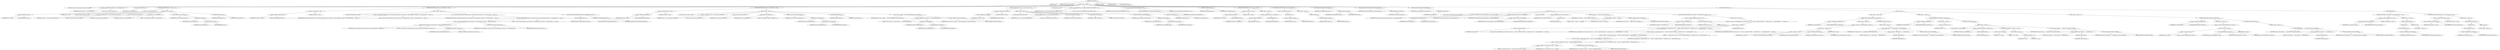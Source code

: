 digraph "runCommand" {  
"475" [label = <(METHOD,runCommand)<SUB>258</SUB>> ]
"36" [label = <(PARAM,this)<SUB>258</SUB>> ]
"476" [label = <(PARAM,Commandline toExecute)<SUB>258</SUB>> ]
"477" [label = <(BLOCK,&lt;empty&gt;,&lt;empty&gt;)<SUB>258</SUB>> ]
"30" [label = <(LOCAL,Environment env: org.apache.tools.ant.types.Environment)> ]
"478" [label = <(&lt;operator&gt;.assignment,Environment env = new Environment())<SUB>266</SUB>> ]
"479" [label = <(IDENTIFIER,env,Environment env = new Environment())<SUB>266</SUB>> ]
"480" [label = <(&lt;operator&gt;.alloc,new Environment())<SUB>266</SUB>> ]
"481" [label = <(&lt;init&gt;,new Environment())<SUB>266</SUB>> ]
"29" [label = <(IDENTIFIER,env,new Environment())<SUB>266</SUB>> ]
"482" [label = <(CONTROL_STRUCTURE,if (port &gt; 0),if (port &gt; 0))<SUB>268</SUB>> ]
"483" [label = <(&lt;operator&gt;.greaterThan,port &gt; 0)<SUB>268</SUB>> ]
"484" [label = <(&lt;operator&gt;.fieldAccess,this.port)<SUB>268</SUB>> ]
"485" [label = <(IDENTIFIER,this,port &gt; 0)<SUB>268</SUB>> ]
"486" [label = <(FIELD_IDENTIFIER,port,port)<SUB>268</SUB>> ]
"487" [label = <(LITERAL,0,port &gt; 0)<SUB>268</SUB>> ]
"488" [label = <(BLOCK,&lt;empty&gt;,&lt;empty&gt;)<SUB>268</SUB>> ]
"32" [label = <(LOCAL,Environment.Variable var: ANY)> ]
"489" [label = <(&lt;operator&gt;.assignment,ANY var = new Environment.Variable())<SUB>269</SUB>> ]
"490" [label = <(IDENTIFIER,var,ANY var = new Environment.Variable())<SUB>269</SUB>> ]
"491" [label = <(&lt;operator&gt;.alloc,new Environment.Variable())<SUB>269</SUB>> ]
"492" [label = <(&lt;init&gt;,new Environment.Variable())<SUB>269</SUB>> ]
"31" [label = <(IDENTIFIER,var,new Environment.Variable())<SUB>269</SUB>> ]
"493" [label = <(setKey,setKey(&quot;CVS_CLIENT_PORT&quot;))<SUB>270</SUB>> ]
"494" [label = <(IDENTIFIER,var,setKey(&quot;CVS_CLIENT_PORT&quot;))<SUB>270</SUB>> ]
"495" [label = <(LITERAL,&quot;CVS_CLIENT_PORT&quot;,setKey(&quot;CVS_CLIENT_PORT&quot;))<SUB>270</SUB>> ]
"496" [label = <(setValue,setValue(String.valueOf(port)))<SUB>271</SUB>> ]
"497" [label = <(IDENTIFIER,var,setValue(String.valueOf(port)))<SUB>271</SUB>> ]
"498" [label = <(valueOf,String.valueOf(port))<SUB>271</SUB>> ]
"499" [label = <(IDENTIFIER,String,String.valueOf(port))<SUB>271</SUB>> ]
"500" [label = <(&lt;operator&gt;.fieldAccess,this.port)<SUB>271</SUB>> ]
"501" [label = <(IDENTIFIER,this,String.valueOf(port))<SUB>271</SUB>> ]
"502" [label = <(FIELD_IDENTIFIER,port,port)<SUB>271</SUB>> ]
"503" [label = <(addVariable,addVariable(var))<SUB>272</SUB>> ]
"504" [label = <(IDENTIFIER,env,addVariable(var))<SUB>272</SUB>> ]
"505" [label = <(IDENTIFIER,var,addVariable(var))<SUB>272</SUB>> ]
"506" [label = <(CONTROL_STRUCTURE,if (passFile == null),if (passFile == null))<SUB>279</SUB>> ]
"507" [label = <(&lt;operator&gt;.equals,passFile == null)<SUB>279</SUB>> ]
"508" [label = <(&lt;operator&gt;.fieldAccess,this.passFile)<SUB>279</SUB>> ]
"509" [label = <(IDENTIFIER,this,passFile == null)<SUB>279</SUB>> ]
"510" [label = <(FIELD_IDENTIFIER,passFile,passFile)<SUB>279</SUB>> ]
"511" [label = <(LITERAL,null,passFile == null)<SUB>279</SUB>> ]
"512" [label = <(BLOCK,&lt;empty&gt;,&lt;empty&gt;)<SUB>279</SUB>> ]
"34" [label = <(LOCAL,File defaultPassFile: java.io.File)> ]
"513" [label = <(&lt;operator&gt;.assignment,File defaultPassFile = new File(System.getProperty(&quot;cygwin.user.home&quot;, System.getProperty(&quot;user.home&quot;)) + File.separatorChar + &quot;.cvspass&quot;))<SUB>281</SUB>> ]
"514" [label = <(IDENTIFIER,defaultPassFile,File defaultPassFile = new File(System.getProperty(&quot;cygwin.user.home&quot;, System.getProperty(&quot;user.home&quot;)) + File.separatorChar + &quot;.cvspass&quot;))<SUB>281</SUB>> ]
"515" [label = <(&lt;operator&gt;.alloc,new File(System.getProperty(&quot;cygwin.user.home&quot;, System.getProperty(&quot;user.home&quot;)) + File.separatorChar + &quot;.cvspass&quot;))<SUB>281</SUB>> ]
"516" [label = <(&lt;init&gt;,new File(System.getProperty(&quot;cygwin.user.home&quot;, System.getProperty(&quot;user.home&quot;)) + File.separatorChar + &quot;.cvspass&quot;))<SUB>281</SUB>> ]
"33" [label = <(IDENTIFIER,defaultPassFile,new File(System.getProperty(&quot;cygwin.user.home&quot;, System.getProperty(&quot;user.home&quot;)) + File.separatorChar + &quot;.cvspass&quot;))<SUB>281</SUB>> ]
"517" [label = <(&lt;operator&gt;.addition,System.getProperty(&quot;cygwin.user.home&quot;, System.getProperty(&quot;user.home&quot;)) + File.separatorChar + &quot;.cvspass&quot;)<SUB>282</SUB>> ]
"518" [label = <(&lt;operator&gt;.addition,System.getProperty(&quot;cygwin.user.home&quot;, System.getProperty(&quot;user.home&quot;)) + File.separatorChar)<SUB>282</SUB>> ]
"519" [label = <(getProperty,System.getProperty(&quot;cygwin.user.home&quot;, System.getProperty(&quot;user.home&quot;)))<SUB>282</SUB>> ]
"520" [label = <(IDENTIFIER,System,System.getProperty(&quot;cygwin.user.home&quot;, System.getProperty(&quot;user.home&quot;)))<SUB>282</SUB>> ]
"521" [label = <(LITERAL,&quot;cygwin.user.home&quot;,System.getProperty(&quot;cygwin.user.home&quot;, System.getProperty(&quot;user.home&quot;)))<SUB>282</SUB>> ]
"522" [label = <(getProperty,System.getProperty(&quot;user.home&quot;))<SUB>283</SUB>> ]
"523" [label = <(IDENTIFIER,System,System.getProperty(&quot;user.home&quot;))<SUB>283</SUB>> ]
"524" [label = <(LITERAL,&quot;user.home&quot;,System.getProperty(&quot;user.home&quot;))<SUB>283</SUB>> ]
"525" [label = <(&lt;operator&gt;.fieldAccess,File.separatorChar)<SUB>284</SUB>> ]
"526" [label = <(IDENTIFIER,File,System.getProperty(&quot;cygwin.user.home&quot;, System.getProperty(&quot;user.home&quot;)) + File.separatorChar)<SUB>284</SUB>> ]
"527" [label = <(FIELD_IDENTIFIER,separatorChar,separatorChar)<SUB>284</SUB>> ]
"528" [label = <(LITERAL,&quot;.cvspass&quot;,System.getProperty(&quot;cygwin.user.home&quot;, System.getProperty(&quot;user.home&quot;)) + File.separatorChar + &quot;.cvspass&quot;)<SUB>284</SUB>> ]
"529" [label = <(CONTROL_STRUCTURE,if (defaultPassFile.exists()),if (defaultPassFile.exists()))<SUB>286</SUB>> ]
"530" [label = <(exists,defaultPassFile.exists())<SUB>286</SUB>> ]
"531" [label = <(IDENTIFIER,defaultPassFile,defaultPassFile.exists())<SUB>286</SUB>> ]
"532" [label = <(setPassfile,this.setPassfile(defaultPassFile))<SUB>287</SUB>> ]
"35" [label = <(IDENTIFIER,this,this.setPassfile(defaultPassFile))<SUB>287</SUB>> ]
"533" [label = <(IDENTIFIER,defaultPassFile,this.setPassfile(defaultPassFile))<SUB>287</SUB>> ]
"534" [label = <(CONTROL_STRUCTURE,if (passFile != null),if (passFile != null))<SUB>290</SUB>> ]
"535" [label = <(&lt;operator&gt;.notEquals,passFile != null)<SUB>290</SUB>> ]
"536" [label = <(&lt;operator&gt;.fieldAccess,this.passFile)<SUB>290</SUB>> ]
"537" [label = <(IDENTIFIER,this,passFile != null)<SUB>290</SUB>> ]
"538" [label = <(FIELD_IDENTIFIER,passFile,passFile)<SUB>290</SUB>> ]
"539" [label = <(LITERAL,null,passFile != null)<SUB>290</SUB>> ]
"540" [label = <(BLOCK,&lt;empty&gt;,&lt;empty&gt;)<SUB>290</SUB>> ]
"38" [label = <(LOCAL,Environment.Variable var: ANY)> ]
"541" [label = <(&lt;operator&gt;.assignment,ANY var = new Environment.Variable())<SUB>291</SUB>> ]
"542" [label = <(IDENTIFIER,var,ANY var = new Environment.Variable())<SUB>291</SUB>> ]
"543" [label = <(&lt;operator&gt;.alloc,new Environment.Variable())<SUB>291</SUB>> ]
"544" [label = <(&lt;init&gt;,new Environment.Variable())<SUB>291</SUB>> ]
"37" [label = <(IDENTIFIER,var,new Environment.Variable())<SUB>291</SUB>> ]
"545" [label = <(setKey,setKey(&quot;CVS_PASSFILE&quot;))<SUB>292</SUB>> ]
"546" [label = <(IDENTIFIER,var,setKey(&quot;CVS_PASSFILE&quot;))<SUB>292</SUB>> ]
"547" [label = <(LITERAL,&quot;CVS_PASSFILE&quot;,setKey(&quot;CVS_PASSFILE&quot;))<SUB>292</SUB>> ]
"548" [label = <(setValue,setValue(String.valueOf(passFile)))<SUB>293</SUB>> ]
"549" [label = <(IDENTIFIER,var,setValue(String.valueOf(passFile)))<SUB>293</SUB>> ]
"550" [label = <(valueOf,String.valueOf(passFile))<SUB>293</SUB>> ]
"551" [label = <(IDENTIFIER,String,String.valueOf(passFile))<SUB>293</SUB>> ]
"552" [label = <(&lt;operator&gt;.fieldAccess,this.passFile)<SUB>293</SUB>> ]
"553" [label = <(IDENTIFIER,this,String.valueOf(passFile))<SUB>293</SUB>> ]
"554" [label = <(FIELD_IDENTIFIER,passFile,passFile)<SUB>293</SUB>> ]
"555" [label = <(addVariable,addVariable(var))<SUB>294</SUB>> ]
"556" [label = <(IDENTIFIER,env,addVariable(var))<SUB>294</SUB>> ]
"557" [label = <(IDENTIFIER,var,addVariable(var))<SUB>294</SUB>> ]
"558" [label = <(log,log(&quot;Using cvs passfile: &quot; + String.valueOf(passFile), Project.MSG_INFO))<SUB>295</SUB>> ]
"39" [label = <(IDENTIFIER,this,log(&quot;Using cvs passfile: &quot; + String.valueOf(passFile), Project.MSG_INFO))<SUB>295</SUB>> ]
"559" [label = <(&lt;operator&gt;.addition,&quot;Using cvs passfile: &quot; + String.valueOf(passFile))<SUB>295</SUB>> ]
"560" [label = <(LITERAL,&quot;Using cvs passfile: &quot;,&quot;Using cvs passfile: &quot; + String.valueOf(passFile))<SUB>295</SUB>> ]
"561" [label = <(valueOf,String.valueOf(passFile))<SUB>295</SUB>> ]
"562" [label = <(IDENTIFIER,String,String.valueOf(passFile))<SUB>295</SUB>> ]
"563" [label = <(&lt;operator&gt;.fieldAccess,this.passFile)<SUB>295</SUB>> ]
"564" [label = <(IDENTIFIER,this,String.valueOf(passFile))<SUB>295</SUB>> ]
"565" [label = <(FIELD_IDENTIFIER,passFile,passFile)<SUB>295</SUB>> ]
"566" [label = <(&lt;operator&gt;.fieldAccess,Project.MSG_INFO)<SUB>296</SUB>> ]
"567" [label = <(IDENTIFIER,Project,log(&quot;Using cvs passfile: &quot; + String.valueOf(passFile), Project.MSG_INFO))<SUB>296</SUB>> ]
"568" [label = <(FIELD_IDENTIFIER,MSG_INFO,MSG_INFO)<SUB>296</SUB>> ]
"569" [label = <(CONTROL_STRUCTURE,if (cvsRsh != null),if (cvsRsh != null))<SUB>299</SUB>> ]
"570" [label = <(&lt;operator&gt;.notEquals,cvsRsh != null)<SUB>299</SUB>> ]
"571" [label = <(&lt;operator&gt;.fieldAccess,this.cvsRsh)<SUB>299</SUB>> ]
"572" [label = <(IDENTIFIER,this,cvsRsh != null)<SUB>299</SUB>> ]
"573" [label = <(FIELD_IDENTIFIER,cvsRsh,cvsRsh)<SUB>299</SUB>> ]
"574" [label = <(LITERAL,null,cvsRsh != null)<SUB>299</SUB>> ]
"575" [label = <(BLOCK,&lt;empty&gt;,&lt;empty&gt;)<SUB>299</SUB>> ]
"41" [label = <(LOCAL,Environment.Variable var: ANY)> ]
"576" [label = <(&lt;operator&gt;.assignment,ANY var = new Environment.Variable())<SUB>300</SUB>> ]
"577" [label = <(IDENTIFIER,var,ANY var = new Environment.Variable())<SUB>300</SUB>> ]
"578" [label = <(&lt;operator&gt;.alloc,new Environment.Variable())<SUB>300</SUB>> ]
"579" [label = <(&lt;init&gt;,new Environment.Variable())<SUB>300</SUB>> ]
"40" [label = <(IDENTIFIER,var,new Environment.Variable())<SUB>300</SUB>> ]
"580" [label = <(setKey,setKey(&quot;CVS_RSH&quot;))<SUB>301</SUB>> ]
"581" [label = <(IDENTIFIER,var,setKey(&quot;CVS_RSH&quot;))<SUB>301</SUB>> ]
"582" [label = <(LITERAL,&quot;CVS_RSH&quot;,setKey(&quot;CVS_RSH&quot;))<SUB>301</SUB>> ]
"583" [label = <(setValue,setValue(String.valueOf(cvsRsh)))<SUB>302</SUB>> ]
"584" [label = <(IDENTIFIER,var,setValue(String.valueOf(cvsRsh)))<SUB>302</SUB>> ]
"585" [label = <(valueOf,String.valueOf(cvsRsh))<SUB>302</SUB>> ]
"586" [label = <(IDENTIFIER,String,String.valueOf(cvsRsh))<SUB>302</SUB>> ]
"587" [label = <(&lt;operator&gt;.fieldAccess,this.cvsRsh)<SUB>302</SUB>> ]
"588" [label = <(IDENTIFIER,this,String.valueOf(cvsRsh))<SUB>302</SUB>> ]
"589" [label = <(FIELD_IDENTIFIER,cvsRsh,cvsRsh)<SUB>302</SUB>> ]
"590" [label = <(addVariable,addVariable(var))<SUB>303</SUB>> ]
"591" [label = <(IDENTIFIER,env,addVariable(var))<SUB>303</SUB>> ]
"592" [label = <(IDENTIFIER,var,addVariable(var))<SUB>303</SUB>> ]
"44" [label = <(LOCAL,Execute exe: ANY)> ]
"593" [label = <(&lt;operator&gt;.assignment,ANY exe = new Execute(getExecuteStreamHandler(), null))<SUB>310</SUB>> ]
"594" [label = <(IDENTIFIER,exe,ANY exe = new Execute(getExecuteStreamHandler(), null))<SUB>310</SUB>> ]
"595" [label = <(&lt;operator&gt;.alloc,new Execute(getExecuteStreamHandler(), null))<SUB>310</SUB>> ]
"596" [label = <(&lt;init&gt;,new Execute(getExecuteStreamHandler(), null))<SUB>310</SUB>> ]
"43" [label = <(IDENTIFIER,exe,new Execute(getExecuteStreamHandler(), null))<SUB>310</SUB>> ]
"597" [label = <(getExecuteStreamHandler,this.getExecuteStreamHandler())<SUB>310</SUB>> ]
"42" [label = <(IDENTIFIER,this,this.getExecuteStreamHandler())<SUB>310</SUB>> ]
"598" [label = <(LITERAL,null,new Execute(getExecuteStreamHandler(), null))<SUB>310</SUB>> ]
"599" [label = <(setAntRun,setAntRun(project))<SUB>312</SUB>> ]
"600" [label = <(IDENTIFIER,exe,setAntRun(project))<SUB>312</SUB>> ]
"601" [label = <(IDENTIFIER,project,setAntRun(project))<SUB>312</SUB>> ]
"602" [label = <(CONTROL_STRUCTURE,if (dest == null),if (dest == null))<SUB>313</SUB>> ]
"603" [label = <(&lt;operator&gt;.equals,dest == null)<SUB>313</SUB>> ]
"604" [label = <(&lt;operator&gt;.fieldAccess,this.dest)<SUB>313</SUB>> ]
"605" [label = <(IDENTIFIER,this,dest == null)<SUB>313</SUB>> ]
"606" [label = <(FIELD_IDENTIFIER,dest,dest)<SUB>313</SUB>> ]
"607" [label = <(LITERAL,null,dest == null)<SUB>313</SUB>> ]
"608" [label = <(BLOCK,&lt;empty&gt;,&lt;empty&gt;)<SUB>313</SUB>> ]
"609" [label = <(&lt;operator&gt;.assignment,this.dest = getBaseDir())<SUB>314</SUB>> ]
"610" [label = <(&lt;operator&gt;.fieldAccess,this.dest)<SUB>314</SUB>> ]
"611" [label = <(IDENTIFIER,this,this.dest = getBaseDir())<SUB>314</SUB>> ]
"612" [label = <(FIELD_IDENTIFIER,dest,dest)<SUB>314</SUB>> ]
"613" [label = <(getBaseDir,getBaseDir())<SUB>314</SUB>> ]
"614" [label = <(IDENTIFIER,project,getBaseDir())<SUB>314</SUB>> ]
"615" [label = <(CONTROL_STRUCTURE,if (!dest.exists()),if (!dest.exists()))<SUB>317</SUB>> ]
"616" [label = <(&lt;operator&gt;.logicalNot,!dest.exists())<SUB>317</SUB>> ]
"617" [label = <(exists,dest.exists())<SUB>317</SUB>> ]
"618" [label = <(&lt;operator&gt;.fieldAccess,this.dest)<SUB>317</SUB>> ]
"619" [label = <(IDENTIFIER,this,dest.exists())<SUB>317</SUB>> ]
"620" [label = <(FIELD_IDENTIFIER,dest,dest)<SUB>317</SUB>> ]
"621" [label = <(BLOCK,&lt;empty&gt;,&lt;empty&gt;)<SUB>317</SUB>> ]
"622" [label = <(mkdirs,dest.mkdirs())<SUB>318</SUB>> ]
"623" [label = <(&lt;operator&gt;.fieldAccess,this.dest)<SUB>318</SUB>> ]
"624" [label = <(IDENTIFIER,this,dest.mkdirs())<SUB>318</SUB>> ]
"625" [label = <(FIELD_IDENTIFIER,dest,dest)<SUB>318</SUB>> ]
"626" [label = <(setWorkingDirectory,setWorkingDirectory(dest))<SUB>321</SUB>> ]
"627" [label = <(IDENTIFIER,exe,setWorkingDirectory(dest))<SUB>321</SUB>> ]
"628" [label = <(&lt;operator&gt;.fieldAccess,this.dest)<SUB>321</SUB>> ]
"629" [label = <(IDENTIFIER,this,setWorkingDirectory(dest))<SUB>321</SUB>> ]
"630" [label = <(FIELD_IDENTIFIER,dest,dest)<SUB>321</SUB>> ]
"631" [label = <(setCommandline,setCommandline(toExecute.getCommandline()))<SUB>322</SUB>> ]
"632" [label = <(IDENTIFIER,exe,setCommandline(toExecute.getCommandline()))<SUB>322</SUB>> ]
"633" [label = <(getCommandline,getCommandline())<SUB>322</SUB>> ]
"634" [label = <(IDENTIFIER,toExecute,getCommandline())<SUB>322</SUB>> ]
"635" [label = <(setEnvironment,setEnvironment(env.getVariables()))<SUB>323</SUB>> ]
"636" [label = <(IDENTIFIER,exe,setEnvironment(env.getVariables()))<SUB>323</SUB>> ]
"637" [label = <(getVariables,getVariables())<SUB>323</SUB>> ]
"638" [label = <(IDENTIFIER,env,getVariables())<SUB>323</SUB>> ]
"639" [label = <(CONTROL_STRUCTURE,try,try)<SUB>325</SUB>> ]
"640" [label = <(BLOCK,try,try)<SUB>325</SUB>> ]
"641" [label = <(LOCAL,String actualCommandLine: java.lang.String)> ]
"642" [label = <(&lt;operator&gt;.assignment,String actualCommandLine = executeToString(exe))<SUB>326</SUB>> ]
"643" [label = <(IDENTIFIER,actualCommandLine,String actualCommandLine = executeToString(exe))<SUB>326</SUB>> ]
"644" [label = <(executeToString,executeToString(exe))<SUB>326</SUB>> ]
"45" [label = <(IDENTIFIER,this,executeToString(exe))<SUB>326</SUB>> ]
"645" [label = <(IDENTIFIER,exe,executeToString(exe))<SUB>326</SUB>> ]
"646" [label = <(log,log(actualCommandLine, Project.MSG_VERBOSE))<SUB>327</SUB>> ]
"46" [label = <(IDENTIFIER,this,log(actualCommandLine, Project.MSG_VERBOSE))<SUB>327</SUB>> ]
"647" [label = <(IDENTIFIER,actualCommandLine,log(actualCommandLine, Project.MSG_VERBOSE))<SUB>327</SUB>> ]
"648" [label = <(&lt;operator&gt;.fieldAccess,Project.MSG_VERBOSE)<SUB>327</SUB>> ]
"649" [label = <(IDENTIFIER,Project,log(actualCommandLine, Project.MSG_VERBOSE))<SUB>327</SUB>> ]
"650" [label = <(FIELD_IDENTIFIER,MSG_VERBOSE,MSG_VERBOSE)<SUB>327</SUB>> ]
"651" [label = <(LOCAL,int retCode: int)> ]
"652" [label = <(&lt;operator&gt;.assignment,int retCode = execute())<SUB>328</SUB>> ]
"653" [label = <(IDENTIFIER,retCode,int retCode = execute())<SUB>328</SUB>> ]
"654" [label = <(execute,execute())<SUB>328</SUB>> ]
"655" [label = <(IDENTIFIER,exe,execute())<SUB>328</SUB>> ]
"656" [label = <(log,log(&quot;retCode=&quot; + retCode, Project.MSG_DEBUG))<SUB>329</SUB>> ]
"47" [label = <(IDENTIFIER,this,log(&quot;retCode=&quot; + retCode, Project.MSG_DEBUG))<SUB>329</SUB>> ]
"657" [label = <(&lt;operator&gt;.addition,&quot;retCode=&quot; + retCode)<SUB>329</SUB>> ]
"658" [label = <(LITERAL,&quot;retCode=&quot;,&quot;retCode=&quot; + retCode)<SUB>329</SUB>> ]
"659" [label = <(IDENTIFIER,retCode,&quot;retCode=&quot; + retCode)<SUB>329</SUB>> ]
"660" [label = <(&lt;operator&gt;.fieldAccess,Project.MSG_DEBUG)<SUB>329</SUB>> ]
"661" [label = <(IDENTIFIER,Project,log(&quot;retCode=&quot; + retCode, Project.MSG_DEBUG))<SUB>329</SUB>> ]
"662" [label = <(FIELD_IDENTIFIER,MSG_DEBUG,MSG_DEBUG)<SUB>329</SUB>> ]
"663" [label = <(CONTROL_STRUCTURE,if (failOnError &amp;&amp; retCode != 0),if (failOnError &amp;&amp; retCode != 0))<SUB>331</SUB>> ]
"664" [label = <(&lt;operator&gt;.logicalAnd,failOnError &amp;&amp; retCode != 0)<SUB>331</SUB>> ]
"665" [label = <(&lt;operator&gt;.fieldAccess,this.failOnError)<SUB>331</SUB>> ]
"666" [label = <(IDENTIFIER,this,failOnError &amp;&amp; retCode != 0)<SUB>331</SUB>> ]
"667" [label = <(FIELD_IDENTIFIER,failOnError,failOnError)<SUB>331</SUB>> ]
"668" [label = <(&lt;operator&gt;.notEquals,retCode != 0)<SUB>331</SUB>> ]
"669" [label = <(IDENTIFIER,retCode,retCode != 0)<SUB>331</SUB>> ]
"670" [label = <(LITERAL,0,retCode != 0)<SUB>331</SUB>> ]
"671" [label = <(BLOCK,&lt;empty&gt;,&lt;empty&gt;)<SUB>331</SUB>> ]
"672" [label = <(&lt;operator&gt;.throw,throw new BuildException(&quot;cvs exited with error code &quot; + retCode + StringUtils.LINE_SEP + &quot;Command line was [&quot; + actualCommandLine + &quot;]&quot;, location);)<SUB>332</SUB>> ]
"673" [label = <(BLOCK,&lt;empty&gt;,&lt;empty&gt;)<SUB>332</SUB>> ]
"674" [label = <(&lt;operator&gt;.assignment,&lt;empty&gt;)> ]
"675" [label = <(IDENTIFIER,$obj19,&lt;empty&gt;)> ]
"676" [label = <(&lt;operator&gt;.alloc,new BuildException(&quot;cvs exited with error code &quot; + retCode + StringUtils.LINE_SEP + &quot;Command line was [&quot; + actualCommandLine + &quot;]&quot;, location))<SUB>332</SUB>> ]
"677" [label = <(&lt;init&gt;,new BuildException(&quot;cvs exited with error code &quot; + retCode + StringUtils.LINE_SEP + &quot;Command line was [&quot; + actualCommandLine + &quot;]&quot;, location))<SUB>332</SUB>> ]
"678" [label = <(IDENTIFIER,$obj19,new BuildException(&quot;cvs exited with error code &quot; + retCode + StringUtils.LINE_SEP + &quot;Command line was [&quot; + actualCommandLine + &quot;]&quot;, location))> ]
"679" [label = <(&lt;operator&gt;.addition,&quot;cvs exited with error code &quot; + retCode + StringUtils.LINE_SEP + &quot;Command line was [&quot; + actualCommandLine + &quot;]&quot;)<SUB>332</SUB>> ]
"680" [label = <(&lt;operator&gt;.addition,&quot;cvs exited with error code &quot; + retCode + StringUtils.LINE_SEP + &quot;Command line was [&quot; + actualCommandLine)<SUB>332</SUB>> ]
"681" [label = <(&lt;operator&gt;.addition,&quot;cvs exited with error code &quot; + retCode + StringUtils.LINE_SEP + &quot;Command line was [&quot;)<SUB>332</SUB>> ]
"682" [label = <(&lt;operator&gt;.addition,&quot;cvs exited with error code &quot; + retCode + StringUtils.LINE_SEP)<SUB>332</SUB>> ]
"683" [label = <(&lt;operator&gt;.addition,&quot;cvs exited with error code &quot; + retCode)<SUB>332</SUB>> ]
"684" [label = <(LITERAL,&quot;cvs exited with error code &quot;,&quot;cvs exited with error code &quot; + retCode)<SUB>332</SUB>> ]
"685" [label = <(IDENTIFIER,retCode,&quot;cvs exited with error code &quot; + retCode)<SUB>333</SUB>> ]
"686" [label = <(&lt;operator&gt;.fieldAccess,StringUtils.LINE_SEP)<SUB>334</SUB>> ]
"687" [label = <(IDENTIFIER,StringUtils,&quot;cvs exited with error code &quot; + retCode + StringUtils.LINE_SEP)<SUB>334</SUB>> ]
"688" [label = <(FIELD_IDENTIFIER,LINE_SEP,LINE_SEP)<SUB>334</SUB>> ]
"689" [label = <(LITERAL,&quot;Command line was [&quot;,&quot;cvs exited with error code &quot; + retCode + StringUtils.LINE_SEP + &quot;Command line was [&quot;)<SUB>335</SUB>> ]
"690" [label = <(IDENTIFIER,actualCommandLine,&quot;cvs exited with error code &quot; + retCode + StringUtils.LINE_SEP + &quot;Command line was [&quot; + actualCommandLine)<SUB>336</SUB>> ]
"691" [label = <(LITERAL,&quot;]&quot;,&quot;cvs exited with error code &quot; + retCode + StringUtils.LINE_SEP + &quot;Command line was [&quot; + actualCommandLine + &quot;]&quot;)<SUB>336</SUB>> ]
"692" [label = <(IDENTIFIER,location,new BuildException(&quot;cvs exited with error code &quot; + retCode + StringUtils.LINE_SEP + &quot;Command line was [&quot; + actualCommandLine + &quot;]&quot;, location))<SUB>336</SUB>> ]
"693" [label = <(IDENTIFIER,$obj19,&lt;empty&gt;)> ]
"694" [label = <(BLOCK,catch,catch)> ]
"695" [label = <(BLOCK,&lt;empty&gt;,&lt;empty&gt;)<SUB>338</SUB>> ]
"696" [label = <(CONTROL_STRUCTURE,if (failOnError),if (failOnError))<SUB>339</SUB>> ]
"697" [label = <(&lt;operator&gt;.fieldAccess,this.failOnError)<SUB>339</SUB>> ]
"698" [label = <(IDENTIFIER,this,if (failOnError))<SUB>339</SUB>> ]
"699" [label = <(FIELD_IDENTIFIER,failOnError,failOnError)<SUB>339</SUB>> ]
"700" [label = <(BLOCK,&lt;empty&gt;,&lt;empty&gt;)<SUB>339</SUB>> ]
"701" [label = <(&lt;operator&gt;.throw,throw new BuildException(e, location);)<SUB>340</SUB>> ]
"702" [label = <(BLOCK,&lt;empty&gt;,&lt;empty&gt;)<SUB>340</SUB>> ]
"703" [label = <(&lt;operator&gt;.assignment,&lt;empty&gt;)> ]
"704" [label = <(IDENTIFIER,$obj20,&lt;empty&gt;)> ]
"705" [label = <(&lt;operator&gt;.alloc,new BuildException(e, location))<SUB>340</SUB>> ]
"706" [label = <(&lt;init&gt;,new BuildException(e, location))<SUB>340</SUB>> ]
"707" [label = <(IDENTIFIER,$obj20,new BuildException(e, location))> ]
"708" [label = <(IDENTIFIER,e,new BuildException(e, location))<SUB>340</SUB>> ]
"709" [label = <(IDENTIFIER,location,new BuildException(e, location))<SUB>340</SUB>> ]
"710" [label = <(IDENTIFIER,$obj20,&lt;empty&gt;)> ]
"711" [label = <(CONTROL_STRUCTURE,else,else)<SUB>341</SUB>> ]
"712" [label = <(BLOCK,&lt;empty&gt;,&lt;empty&gt;)<SUB>341</SUB>> ]
"713" [label = <(log,log(&quot;Caught exception: &quot; + e.getMessage(), Project.MSG_WARN))<SUB>342</SUB>> ]
"48" [label = <(IDENTIFIER,this,log(&quot;Caught exception: &quot; + e.getMessage(), Project.MSG_WARN))<SUB>342</SUB>> ]
"714" [label = <(&lt;operator&gt;.addition,&quot;Caught exception: &quot; + e.getMessage())<SUB>342</SUB>> ]
"715" [label = <(LITERAL,&quot;Caught exception: &quot;,&quot;Caught exception: &quot; + e.getMessage())<SUB>342</SUB>> ]
"716" [label = <(getMessage,e.getMessage())<SUB>342</SUB>> ]
"717" [label = <(IDENTIFIER,e,e.getMessage())<SUB>342</SUB>> ]
"718" [label = <(&lt;operator&gt;.fieldAccess,Project.MSG_WARN)<SUB>342</SUB>> ]
"719" [label = <(IDENTIFIER,Project,log(&quot;Caught exception: &quot; + e.getMessage(), Project.MSG_WARN))<SUB>342</SUB>> ]
"720" [label = <(FIELD_IDENTIFIER,MSG_WARN,MSG_WARN)<SUB>342</SUB>> ]
"721" [label = <(BLOCK,&lt;empty&gt;,&lt;empty&gt;)<SUB>344</SUB>> ]
"722" [label = <(CONTROL_STRUCTURE,if (failOnError),if (failOnError))<SUB>345</SUB>> ]
"723" [label = <(&lt;operator&gt;.fieldAccess,this.failOnError)<SUB>345</SUB>> ]
"724" [label = <(IDENTIFIER,this,if (failOnError))<SUB>345</SUB>> ]
"725" [label = <(FIELD_IDENTIFIER,failOnError,failOnError)<SUB>345</SUB>> ]
"726" [label = <(BLOCK,&lt;empty&gt;,&lt;empty&gt;)<SUB>345</SUB>> ]
"727" [label = <(&lt;operator&gt;.throw,throw (e);)<SUB>346</SUB>> ]
"728" [label = <(IDENTIFIER,e,throw (e);)<SUB>346</SUB>> ]
"729" [label = <(CONTROL_STRUCTURE,else,else)<SUB>347</SUB>> ]
"730" [label = <(BLOCK,&lt;empty&gt;,&lt;empty&gt;)<SUB>347</SUB>> ]
"731" [label = <(LOCAL,Throwable t: java.lang.Throwable)> ]
"732" [label = <(&lt;operator&gt;.assignment,Throwable t = getException())<SUB>348</SUB>> ]
"733" [label = <(IDENTIFIER,t,Throwable t = getException())<SUB>348</SUB>> ]
"734" [label = <(getException,getException())<SUB>348</SUB>> ]
"735" [label = <(IDENTIFIER,e,getException())<SUB>348</SUB>> ]
"736" [label = <(CONTROL_STRUCTURE,if (t == null),if (t == null))<SUB>349</SUB>> ]
"737" [label = <(&lt;operator&gt;.equals,t == null)<SUB>349</SUB>> ]
"738" [label = <(IDENTIFIER,t,t == null)<SUB>349</SUB>> ]
"739" [label = <(LITERAL,null,t == null)<SUB>349</SUB>> ]
"740" [label = <(BLOCK,&lt;empty&gt;,&lt;empty&gt;)<SUB>349</SUB>> ]
"741" [label = <(&lt;operator&gt;.assignment,t = e)<SUB>350</SUB>> ]
"742" [label = <(IDENTIFIER,t,t = e)<SUB>350</SUB>> ]
"743" [label = <(IDENTIFIER,e,t = e)<SUB>350</SUB>> ]
"744" [label = <(log,log(&quot;Caught exception: &quot; + t.getMessage(), Project.MSG_WARN))<SUB>352</SUB>> ]
"49" [label = <(IDENTIFIER,this,log(&quot;Caught exception: &quot; + t.getMessage(), Project.MSG_WARN))<SUB>352</SUB>> ]
"745" [label = <(&lt;operator&gt;.addition,&quot;Caught exception: &quot; + t.getMessage())<SUB>352</SUB>> ]
"746" [label = <(LITERAL,&quot;Caught exception: &quot;,&quot;Caught exception: &quot; + t.getMessage())<SUB>352</SUB>> ]
"747" [label = <(getMessage,t.getMessage())<SUB>352</SUB>> ]
"748" [label = <(IDENTIFIER,t,t.getMessage())<SUB>352</SUB>> ]
"749" [label = <(&lt;operator&gt;.fieldAccess,Project.MSG_WARN)<SUB>352</SUB>> ]
"750" [label = <(IDENTIFIER,Project,log(&quot;Caught exception: &quot; + t.getMessage(), Project.MSG_WARN))<SUB>352</SUB>> ]
"751" [label = <(FIELD_IDENTIFIER,MSG_WARN,MSG_WARN)<SUB>352</SUB>> ]
"752" [label = <(BLOCK,&lt;empty&gt;,&lt;empty&gt;)<SUB>354</SUB>> ]
"753" [label = <(CONTROL_STRUCTURE,if (failOnError),if (failOnError))<SUB>355</SUB>> ]
"754" [label = <(&lt;operator&gt;.fieldAccess,this.failOnError)<SUB>355</SUB>> ]
"755" [label = <(IDENTIFIER,this,if (failOnError))<SUB>355</SUB>> ]
"756" [label = <(FIELD_IDENTIFIER,failOnError,failOnError)<SUB>355</SUB>> ]
"757" [label = <(BLOCK,&lt;empty&gt;,&lt;empty&gt;)<SUB>355</SUB>> ]
"758" [label = <(&lt;operator&gt;.throw,throw new BuildException(e, location);)<SUB>356</SUB>> ]
"759" [label = <(BLOCK,&lt;empty&gt;,&lt;empty&gt;)<SUB>356</SUB>> ]
"760" [label = <(&lt;operator&gt;.assignment,&lt;empty&gt;)> ]
"761" [label = <(IDENTIFIER,$obj21,&lt;empty&gt;)> ]
"762" [label = <(&lt;operator&gt;.alloc,new BuildException(e, location))<SUB>356</SUB>> ]
"763" [label = <(&lt;init&gt;,new BuildException(e, location))<SUB>356</SUB>> ]
"764" [label = <(IDENTIFIER,$obj21,new BuildException(e, location))> ]
"765" [label = <(IDENTIFIER,e,new BuildException(e, location))<SUB>356</SUB>> ]
"766" [label = <(IDENTIFIER,location,new BuildException(e, location))<SUB>356</SUB>> ]
"767" [label = <(IDENTIFIER,$obj21,&lt;empty&gt;)> ]
"768" [label = <(CONTROL_STRUCTURE,else,else)<SUB>357</SUB>> ]
"769" [label = <(BLOCK,&lt;empty&gt;,&lt;empty&gt;)<SUB>357</SUB>> ]
"770" [label = <(log,log(&quot;Caught exception: &quot; + e.getMessage(), Project.MSG_WARN))<SUB>358</SUB>> ]
"50" [label = <(IDENTIFIER,this,log(&quot;Caught exception: &quot; + e.getMessage(), Project.MSG_WARN))<SUB>358</SUB>> ]
"771" [label = <(&lt;operator&gt;.addition,&quot;Caught exception: &quot; + e.getMessage())<SUB>358</SUB>> ]
"772" [label = <(LITERAL,&quot;Caught exception: &quot;,&quot;Caught exception: &quot; + e.getMessage())<SUB>358</SUB>> ]
"773" [label = <(getMessage,e.getMessage())<SUB>358</SUB>> ]
"774" [label = <(IDENTIFIER,e,e.getMessage())<SUB>358</SUB>> ]
"775" [label = <(&lt;operator&gt;.fieldAccess,Project.MSG_WARN)<SUB>358</SUB>> ]
"776" [label = <(IDENTIFIER,Project,log(&quot;Caught exception: &quot; + e.getMessage(), Project.MSG_WARN))<SUB>358</SUB>> ]
"777" [label = <(FIELD_IDENTIFIER,MSG_WARN,MSG_WARN)<SUB>358</SUB>> ]
"778" [label = <(BLOCK,finally,finally)<SUB>360</SUB>> ]
"779" [label = <(CONTROL_STRUCTURE,if (outputStream != null),if (outputStream != null))<SUB>361</SUB>> ]
"780" [label = <(&lt;operator&gt;.notEquals,outputStream != null)<SUB>361</SUB>> ]
"781" [label = <(&lt;operator&gt;.fieldAccess,this.outputStream)<SUB>361</SUB>> ]
"782" [label = <(IDENTIFIER,this,outputStream != null)<SUB>361</SUB>> ]
"783" [label = <(FIELD_IDENTIFIER,outputStream,outputStream)<SUB>361</SUB>> ]
"784" [label = <(LITERAL,null,outputStream != null)<SUB>361</SUB>> ]
"785" [label = <(BLOCK,&lt;empty&gt;,&lt;empty&gt;)<SUB>361</SUB>> ]
"786" [label = <(CONTROL_STRUCTURE,try,try)<SUB>362</SUB>> ]
"787" [label = <(BLOCK,try,try)<SUB>362</SUB>> ]
"788" [label = <(close,outputStream.close())<SUB>363</SUB>> ]
"789" [label = <(&lt;operator&gt;.fieldAccess,this.outputStream)<SUB>363</SUB>> ]
"790" [label = <(IDENTIFIER,this,outputStream.close())<SUB>363</SUB>> ]
"791" [label = <(FIELD_IDENTIFIER,outputStream,outputStream)<SUB>363</SUB>> ]
"792" [label = <(BLOCK,catch,catch)> ]
"793" [label = <(BLOCK,&lt;empty&gt;,&lt;empty&gt;)<SUB>364</SUB>> ]
"794" [label = <(CONTROL_STRUCTURE,if (errorStream != null),if (errorStream != null))<SUB>366</SUB>> ]
"795" [label = <(&lt;operator&gt;.notEquals,errorStream != null)<SUB>366</SUB>> ]
"796" [label = <(&lt;operator&gt;.fieldAccess,this.errorStream)<SUB>366</SUB>> ]
"797" [label = <(IDENTIFIER,this,errorStream != null)<SUB>366</SUB>> ]
"798" [label = <(FIELD_IDENTIFIER,errorStream,errorStream)<SUB>366</SUB>> ]
"799" [label = <(LITERAL,null,errorStream != null)<SUB>366</SUB>> ]
"800" [label = <(BLOCK,&lt;empty&gt;,&lt;empty&gt;)<SUB>366</SUB>> ]
"801" [label = <(CONTROL_STRUCTURE,try,try)<SUB>367</SUB>> ]
"802" [label = <(BLOCK,try,try)<SUB>367</SUB>> ]
"803" [label = <(close,errorStream.close())<SUB>368</SUB>> ]
"804" [label = <(&lt;operator&gt;.fieldAccess,this.errorStream)<SUB>368</SUB>> ]
"805" [label = <(IDENTIFIER,this,errorStream.close())<SUB>368</SUB>> ]
"806" [label = <(FIELD_IDENTIFIER,errorStream,errorStream)<SUB>368</SUB>> ]
"807" [label = <(BLOCK,catch,catch)> ]
"808" [label = <(BLOCK,&lt;empty&gt;,&lt;empty&gt;)<SUB>369</SUB>> ]
"809" [label = <(MODIFIER,PROTECTED)> ]
"810" [label = <(MODIFIER,VIRTUAL)> ]
"811" [label = <(METHOD_RETURN,void)<SUB>258</SUB>> ]
  "475" -> "36" 
  "475" -> "476" 
  "475" -> "477" 
  "475" -> "809" 
  "475" -> "810" 
  "475" -> "811" 
  "477" -> "30" 
  "477" -> "478" 
  "477" -> "481" 
  "477" -> "482" 
  "477" -> "506" 
  "477" -> "534" 
  "477" -> "569" 
  "477" -> "44" 
  "477" -> "593" 
  "477" -> "596" 
  "477" -> "599" 
  "477" -> "602" 
  "477" -> "615" 
  "477" -> "626" 
  "477" -> "631" 
  "477" -> "635" 
  "477" -> "639" 
  "478" -> "479" 
  "478" -> "480" 
  "481" -> "29" 
  "482" -> "483" 
  "482" -> "488" 
  "483" -> "484" 
  "483" -> "487" 
  "484" -> "485" 
  "484" -> "486" 
  "488" -> "32" 
  "488" -> "489" 
  "488" -> "492" 
  "488" -> "493" 
  "488" -> "496" 
  "488" -> "503" 
  "489" -> "490" 
  "489" -> "491" 
  "492" -> "31" 
  "493" -> "494" 
  "493" -> "495" 
  "496" -> "497" 
  "496" -> "498" 
  "498" -> "499" 
  "498" -> "500" 
  "500" -> "501" 
  "500" -> "502" 
  "503" -> "504" 
  "503" -> "505" 
  "506" -> "507" 
  "506" -> "512" 
  "507" -> "508" 
  "507" -> "511" 
  "508" -> "509" 
  "508" -> "510" 
  "512" -> "34" 
  "512" -> "513" 
  "512" -> "516" 
  "512" -> "529" 
  "513" -> "514" 
  "513" -> "515" 
  "516" -> "33" 
  "516" -> "517" 
  "517" -> "518" 
  "517" -> "528" 
  "518" -> "519" 
  "518" -> "525" 
  "519" -> "520" 
  "519" -> "521" 
  "519" -> "522" 
  "522" -> "523" 
  "522" -> "524" 
  "525" -> "526" 
  "525" -> "527" 
  "529" -> "530" 
  "529" -> "532" 
  "530" -> "531" 
  "532" -> "35" 
  "532" -> "533" 
  "534" -> "535" 
  "534" -> "540" 
  "535" -> "536" 
  "535" -> "539" 
  "536" -> "537" 
  "536" -> "538" 
  "540" -> "38" 
  "540" -> "541" 
  "540" -> "544" 
  "540" -> "545" 
  "540" -> "548" 
  "540" -> "555" 
  "540" -> "558" 
  "541" -> "542" 
  "541" -> "543" 
  "544" -> "37" 
  "545" -> "546" 
  "545" -> "547" 
  "548" -> "549" 
  "548" -> "550" 
  "550" -> "551" 
  "550" -> "552" 
  "552" -> "553" 
  "552" -> "554" 
  "555" -> "556" 
  "555" -> "557" 
  "558" -> "39" 
  "558" -> "559" 
  "558" -> "566" 
  "559" -> "560" 
  "559" -> "561" 
  "561" -> "562" 
  "561" -> "563" 
  "563" -> "564" 
  "563" -> "565" 
  "566" -> "567" 
  "566" -> "568" 
  "569" -> "570" 
  "569" -> "575" 
  "570" -> "571" 
  "570" -> "574" 
  "571" -> "572" 
  "571" -> "573" 
  "575" -> "41" 
  "575" -> "576" 
  "575" -> "579" 
  "575" -> "580" 
  "575" -> "583" 
  "575" -> "590" 
  "576" -> "577" 
  "576" -> "578" 
  "579" -> "40" 
  "580" -> "581" 
  "580" -> "582" 
  "583" -> "584" 
  "583" -> "585" 
  "585" -> "586" 
  "585" -> "587" 
  "587" -> "588" 
  "587" -> "589" 
  "590" -> "591" 
  "590" -> "592" 
  "593" -> "594" 
  "593" -> "595" 
  "596" -> "43" 
  "596" -> "597" 
  "596" -> "598" 
  "597" -> "42" 
  "599" -> "600" 
  "599" -> "601" 
  "602" -> "603" 
  "602" -> "608" 
  "603" -> "604" 
  "603" -> "607" 
  "604" -> "605" 
  "604" -> "606" 
  "608" -> "609" 
  "609" -> "610" 
  "609" -> "613" 
  "610" -> "611" 
  "610" -> "612" 
  "613" -> "614" 
  "615" -> "616" 
  "615" -> "621" 
  "616" -> "617" 
  "617" -> "618" 
  "618" -> "619" 
  "618" -> "620" 
  "621" -> "622" 
  "622" -> "623" 
  "623" -> "624" 
  "623" -> "625" 
  "626" -> "627" 
  "626" -> "628" 
  "628" -> "629" 
  "628" -> "630" 
  "631" -> "632" 
  "631" -> "633" 
  "633" -> "634" 
  "635" -> "636" 
  "635" -> "637" 
  "637" -> "638" 
  "639" -> "640" 
  "639" -> "694" 
  "639" -> "778" 
  "640" -> "641" 
  "640" -> "642" 
  "640" -> "646" 
  "640" -> "651" 
  "640" -> "652" 
  "640" -> "656" 
  "640" -> "663" 
  "642" -> "643" 
  "642" -> "644" 
  "644" -> "45" 
  "644" -> "645" 
  "646" -> "46" 
  "646" -> "647" 
  "646" -> "648" 
  "648" -> "649" 
  "648" -> "650" 
  "652" -> "653" 
  "652" -> "654" 
  "654" -> "655" 
  "656" -> "47" 
  "656" -> "657" 
  "656" -> "660" 
  "657" -> "658" 
  "657" -> "659" 
  "660" -> "661" 
  "660" -> "662" 
  "663" -> "664" 
  "663" -> "671" 
  "664" -> "665" 
  "664" -> "668" 
  "665" -> "666" 
  "665" -> "667" 
  "668" -> "669" 
  "668" -> "670" 
  "671" -> "672" 
  "672" -> "673" 
  "673" -> "674" 
  "673" -> "677" 
  "673" -> "693" 
  "674" -> "675" 
  "674" -> "676" 
  "677" -> "678" 
  "677" -> "679" 
  "677" -> "692" 
  "679" -> "680" 
  "679" -> "691" 
  "680" -> "681" 
  "680" -> "690" 
  "681" -> "682" 
  "681" -> "689" 
  "682" -> "683" 
  "682" -> "686" 
  "683" -> "684" 
  "683" -> "685" 
  "686" -> "687" 
  "686" -> "688" 
  "694" -> "695" 
  "694" -> "721" 
  "694" -> "752" 
  "695" -> "696" 
  "696" -> "697" 
  "696" -> "700" 
  "696" -> "711" 
  "697" -> "698" 
  "697" -> "699" 
  "700" -> "701" 
  "701" -> "702" 
  "702" -> "703" 
  "702" -> "706" 
  "702" -> "710" 
  "703" -> "704" 
  "703" -> "705" 
  "706" -> "707" 
  "706" -> "708" 
  "706" -> "709" 
  "711" -> "712" 
  "712" -> "713" 
  "713" -> "48" 
  "713" -> "714" 
  "713" -> "718" 
  "714" -> "715" 
  "714" -> "716" 
  "716" -> "717" 
  "718" -> "719" 
  "718" -> "720" 
  "721" -> "722" 
  "722" -> "723" 
  "722" -> "726" 
  "722" -> "729" 
  "723" -> "724" 
  "723" -> "725" 
  "726" -> "727" 
  "727" -> "728" 
  "729" -> "730" 
  "730" -> "731" 
  "730" -> "732" 
  "730" -> "736" 
  "730" -> "744" 
  "732" -> "733" 
  "732" -> "734" 
  "734" -> "735" 
  "736" -> "737" 
  "736" -> "740" 
  "737" -> "738" 
  "737" -> "739" 
  "740" -> "741" 
  "741" -> "742" 
  "741" -> "743" 
  "744" -> "49" 
  "744" -> "745" 
  "744" -> "749" 
  "745" -> "746" 
  "745" -> "747" 
  "747" -> "748" 
  "749" -> "750" 
  "749" -> "751" 
  "752" -> "753" 
  "753" -> "754" 
  "753" -> "757" 
  "753" -> "768" 
  "754" -> "755" 
  "754" -> "756" 
  "757" -> "758" 
  "758" -> "759" 
  "759" -> "760" 
  "759" -> "763" 
  "759" -> "767" 
  "760" -> "761" 
  "760" -> "762" 
  "763" -> "764" 
  "763" -> "765" 
  "763" -> "766" 
  "768" -> "769" 
  "769" -> "770" 
  "770" -> "50" 
  "770" -> "771" 
  "770" -> "775" 
  "771" -> "772" 
  "771" -> "773" 
  "773" -> "774" 
  "775" -> "776" 
  "775" -> "777" 
  "778" -> "779" 
  "778" -> "794" 
  "779" -> "780" 
  "779" -> "785" 
  "780" -> "781" 
  "780" -> "784" 
  "781" -> "782" 
  "781" -> "783" 
  "785" -> "786" 
  "786" -> "787" 
  "786" -> "792" 
  "787" -> "788" 
  "788" -> "789" 
  "789" -> "790" 
  "789" -> "791" 
  "792" -> "793" 
  "794" -> "795" 
  "794" -> "800" 
  "795" -> "796" 
  "795" -> "799" 
  "796" -> "797" 
  "796" -> "798" 
  "800" -> "801" 
  "801" -> "802" 
  "801" -> "807" 
  "802" -> "803" 
  "803" -> "804" 
  "804" -> "805" 
  "804" -> "806" 
  "807" -> "808" 
}
